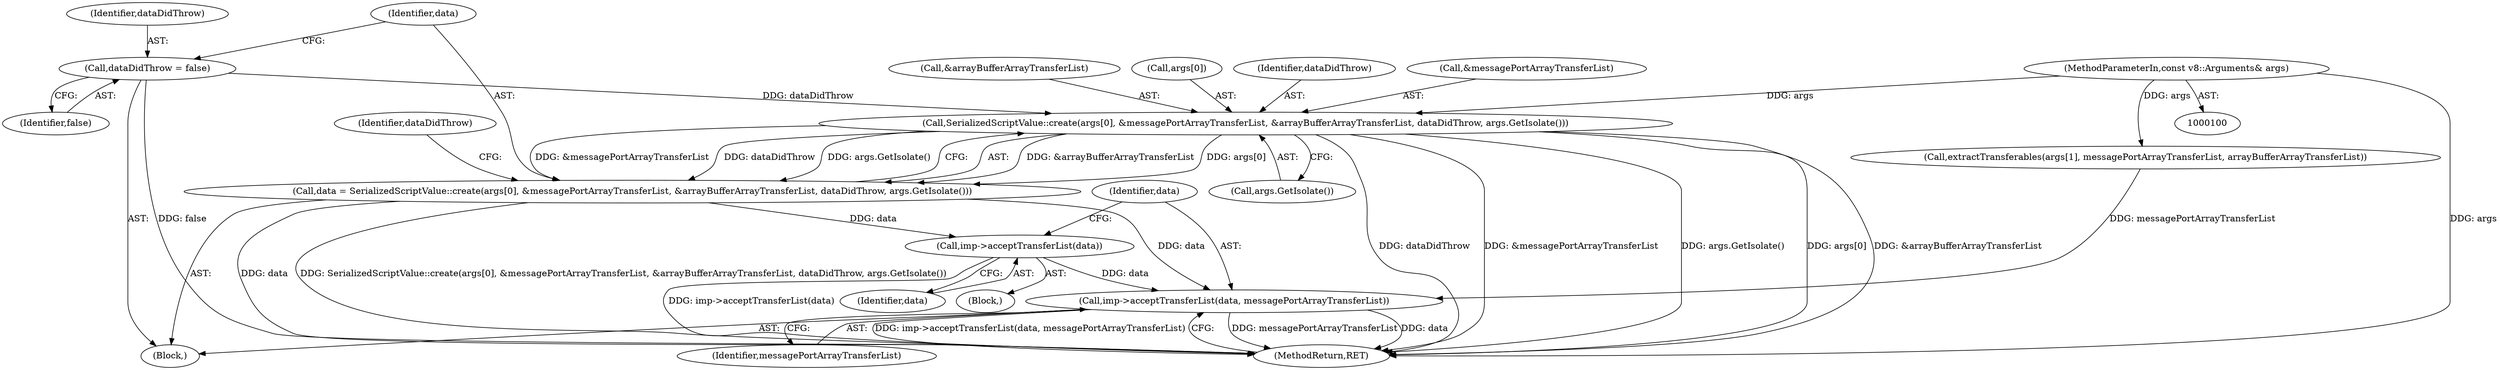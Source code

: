 digraph "0_Chrome_e9372a1bfd3588a80fcf49aa07321f0971dd6091_41@API" {
"1000141" [label="(Call,SerializedScriptValue::create(args[0], &messagePortArrayTransferList, &arrayBufferArrayTransferList, dataDidThrow, args.GetIsolate()))"];
"1000101" [label="(MethodParameterIn,const v8::Arguments& args)"];
"1000135" [label="(Call,dataDidThrow = false)"];
"1000139" [label="(Call,data = SerializedScriptValue::create(args[0], &messagePortArrayTransferList, &arrayBufferArrayTransferList, dataDidThrow, args.GetIsolate()))"];
"1000160" [label="(Call,imp->acceptTransferList(data))"];
"1000162" [label="(Call,imp->acceptTransferList(data, messagePortArrayTransferList))"];
"1000135" [label="(Call,dataDidThrow = false)"];
"1000142" [label="(Call,args[0])"];
"1000101" [label="(MethodParameterIn,const v8::Arguments& args)"];
"1000149" [label="(Identifier,dataDidThrow)"];
"1000163" [label="(Identifier,data)"];
"1000139" [label="(Call,data = SerializedScriptValue::create(args[0], &messagePortArrayTransferList, &arrayBufferArrayTransferList, dataDidThrow, args.GetIsolate()))"];
"1000152" [label="(Identifier,dataDidThrow)"];
"1000159" [label="(Block,)"];
"1000140" [label="(Identifier,data)"];
"1000162" [label="(Call,imp->acceptTransferList(data, messagePortArrayTransferList))"];
"1000145" [label="(Call,&messagePortArrayTransferList)"];
"1000161" [label="(Identifier,data)"];
"1000125" [label="(Call,extractTransferables(args[1], messagePortArrayTransferList, arrayBufferArrayTransferList))"];
"1000150" [label="(Call,args.GetIsolate())"];
"1000160" [label="(Call,imp->acceptTransferList(data))"];
"1000137" [label="(Identifier,false)"];
"1000164" [label="(Identifier,messagePortArrayTransferList)"];
"1000165" [label="(MethodReturn,RET)"];
"1000141" [label="(Call,SerializedScriptValue::create(args[0], &messagePortArrayTransferList, &arrayBufferArrayTransferList, dataDidThrow, args.GetIsolate()))"];
"1000136" [label="(Identifier,dataDidThrow)"];
"1000147" [label="(Call,&arrayBufferArrayTransferList)"];
"1000102" [label="(Block,)"];
"1000141" -> "1000139"  [label="AST: "];
"1000141" -> "1000150"  [label="CFG: "];
"1000142" -> "1000141"  [label="AST: "];
"1000145" -> "1000141"  [label="AST: "];
"1000147" -> "1000141"  [label="AST: "];
"1000149" -> "1000141"  [label="AST: "];
"1000150" -> "1000141"  [label="AST: "];
"1000139" -> "1000141"  [label="CFG: "];
"1000141" -> "1000165"  [label="DDG: args[0]"];
"1000141" -> "1000165"  [label="DDG: dataDidThrow"];
"1000141" -> "1000165"  [label="DDG: &messagePortArrayTransferList"];
"1000141" -> "1000165"  [label="DDG: args.GetIsolate()"];
"1000141" -> "1000165"  [label="DDG: &arrayBufferArrayTransferList"];
"1000141" -> "1000139"  [label="DDG: &arrayBufferArrayTransferList"];
"1000141" -> "1000139"  [label="DDG: args[0]"];
"1000141" -> "1000139"  [label="DDG: &messagePortArrayTransferList"];
"1000141" -> "1000139"  [label="DDG: dataDidThrow"];
"1000141" -> "1000139"  [label="DDG: args.GetIsolate()"];
"1000101" -> "1000141"  [label="DDG: args"];
"1000135" -> "1000141"  [label="DDG: dataDidThrow"];
"1000101" -> "1000100"  [label="AST: "];
"1000101" -> "1000165"  [label="DDG: args"];
"1000101" -> "1000125"  [label="DDG: args"];
"1000135" -> "1000102"  [label="AST: "];
"1000135" -> "1000137"  [label="CFG: "];
"1000136" -> "1000135"  [label="AST: "];
"1000137" -> "1000135"  [label="AST: "];
"1000140" -> "1000135"  [label="CFG: "];
"1000135" -> "1000165"  [label="DDG: false"];
"1000139" -> "1000102"  [label="AST: "];
"1000140" -> "1000139"  [label="AST: "];
"1000152" -> "1000139"  [label="CFG: "];
"1000139" -> "1000165"  [label="DDG: data"];
"1000139" -> "1000165"  [label="DDG: SerializedScriptValue::create(args[0], &messagePortArrayTransferList, &arrayBufferArrayTransferList, dataDidThrow, args.GetIsolate())"];
"1000139" -> "1000160"  [label="DDG: data"];
"1000139" -> "1000162"  [label="DDG: data"];
"1000160" -> "1000159"  [label="AST: "];
"1000160" -> "1000161"  [label="CFG: "];
"1000161" -> "1000160"  [label="AST: "];
"1000163" -> "1000160"  [label="CFG: "];
"1000160" -> "1000165"  [label="DDG: imp->acceptTransferList(data)"];
"1000160" -> "1000162"  [label="DDG: data"];
"1000162" -> "1000102"  [label="AST: "];
"1000162" -> "1000164"  [label="CFG: "];
"1000163" -> "1000162"  [label="AST: "];
"1000164" -> "1000162"  [label="AST: "];
"1000165" -> "1000162"  [label="CFG: "];
"1000162" -> "1000165"  [label="DDG: messagePortArrayTransferList"];
"1000162" -> "1000165"  [label="DDG: data"];
"1000162" -> "1000165"  [label="DDG: imp->acceptTransferList(data, messagePortArrayTransferList)"];
"1000125" -> "1000162"  [label="DDG: messagePortArrayTransferList"];
}
